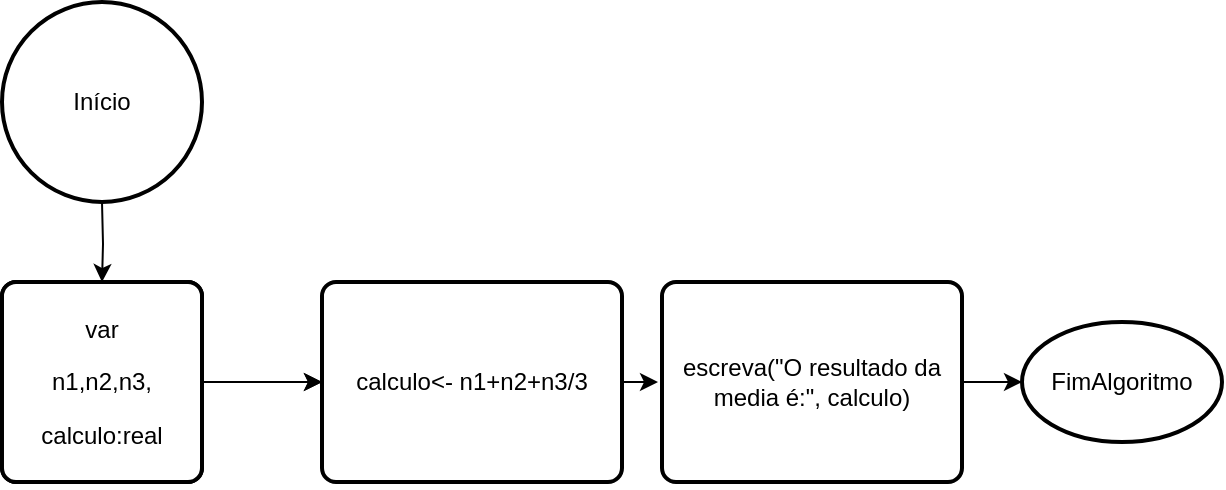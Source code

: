 <mxfile version="21.0.2" type="github">
  <diagram name="Page-1" id="MqcGaYGQvjiWy041YaXb">
    <mxGraphModel dx="1290" dy="573" grid="1" gridSize="10" guides="1" tooltips="1" connect="1" arrows="1" fold="1" page="1" pageScale="1" pageWidth="850" pageHeight="1100" math="0" shadow="0">
      <root>
        <mxCell id="0" />
        <mxCell id="1" parent="0" />
        <mxCell id="euD-RiYPt2kdKfg6M0km-1" style="edgeStyle=orthogonalEdgeStyle;rounded=0;orthogonalLoop=1;jettySize=auto;html=1;exitX=0.5;exitY=1;exitDx=0;exitDy=0;exitPerimeter=0;entryX=0.5;entryY=0;entryDx=0;entryDy=0;" edge="1" parent="1" target="euD-RiYPt2kdKfg6M0km-4">
          <mxGeometry relative="1" as="geometry">
            <mxPoint x="210" y="150" as="sourcePoint" />
          </mxGeometry>
        </mxCell>
        <mxCell id="euD-RiYPt2kdKfg6M0km-2" style="edgeStyle=orthogonalEdgeStyle;rounded=0;orthogonalLoop=1;jettySize=auto;html=1;exitX=1;exitY=0.5;exitDx=0;exitDy=0;" edge="1" parent="1" source="euD-RiYPt2kdKfg6M0km-4" target="euD-RiYPt2kdKfg6M0km-6">
          <mxGeometry relative="1" as="geometry" />
        </mxCell>
        <mxCell id="euD-RiYPt2kdKfg6M0km-3" value="" style="edgeStyle=orthogonalEdgeStyle;rounded=0;orthogonalLoop=1;jettySize=auto;html=1;" edge="1" parent="1" source="euD-RiYPt2kdKfg6M0km-4" target="euD-RiYPt2kdKfg6M0km-6">
          <mxGeometry relative="1" as="geometry" />
        </mxCell>
        <mxCell id="euD-RiYPt2kdKfg6M0km-4" value="&lt;p class=&quot;MsoNormal&quot;&gt;var&lt;/p&gt;&lt;br/&gt;&lt;br/&gt;&lt;p class=&quot;MsoNormal&quot;&gt;calcular:real&lt;/p&gt;" style="rounded=1;whiteSpace=wrap;html=1;absoluteArcSize=1;arcSize=14;strokeWidth=2;" vertex="1" parent="1">
          <mxGeometry x="160" y="190" width="100" height="100" as="geometry" />
        </mxCell>
        <mxCell id="euD-RiYPt2kdKfg6M0km-5" style="edgeStyle=orthogonalEdgeStyle;rounded=0;orthogonalLoop=1;jettySize=auto;html=1;" edge="1" parent="1">
          <mxGeometry relative="1" as="geometry">
            <mxPoint x="488" y="240" as="targetPoint" />
            <mxPoint x="470" y="240" as="sourcePoint" />
          </mxGeometry>
        </mxCell>
        <mxCell id="euD-RiYPt2kdKfg6M0km-6" value="&lt;p class=&quot;MsoNormal&quot;&gt;calculo&amp;lt;- n1+n2+n3/3&lt;/p&gt;" style="rounded=1;whiteSpace=wrap;html=1;absoluteArcSize=1;arcSize=14;strokeWidth=2;" vertex="1" parent="1">
          <mxGeometry x="320" y="190" width="150" height="100" as="geometry" />
        </mxCell>
        <mxCell id="euD-RiYPt2kdKfg6M0km-7" value="FimAlgoritmo" style="strokeWidth=2;html=1;shape=mxgraph.flowchart.start_1;whiteSpace=wrap;" vertex="1" parent="1">
          <mxGeometry x="670" y="210" width="100" height="60" as="geometry" />
        </mxCell>
        <mxCell id="euD-RiYPt2kdKfg6M0km-8" value="Início" style="strokeWidth=2;html=1;shape=mxgraph.flowchart.start_2;whiteSpace=wrap;" vertex="1" parent="1">
          <mxGeometry x="160" y="50" width="100" height="100" as="geometry" />
        </mxCell>
        <mxCell id="euD-RiYPt2kdKfg6M0km-9" value="&lt;p class=&quot;MsoNormal&quot;&gt;var&lt;/p&gt;&lt;p class=&quot;MsoNormal&quot;&gt;n1,n2,n3,&lt;/p&gt;&lt;p class=&quot;MsoNormal&quot;&gt;calculo:real&lt;/p&gt;" style="rounded=1;whiteSpace=wrap;html=1;absoluteArcSize=1;arcSize=14;strokeWidth=2;" vertex="1" parent="1">
          <mxGeometry x="160" y="190" width="100" height="100" as="geometry" />
        </mxCell>
        <mxCell id="euD-RiYPt2kdKfg6M0km-10" style="edgeStyle=orthogonalEdgeStyle;rounded=0;orthogonalLoop=1;jettySize=auto;html=1;exitX=1;exitY=0.5;exitDx=0;exitDy=0;entryX=0;entryY=0.5;entryDx=0;entryDy=0;entryPerimeter=0;" edge="1" parent="1" source="euD-RiYPt2kdKfg6M0km-11" target="euD-RiYPt2kdKfg6M0km-7">
          <mxGeometry relative="1" as="geometry" />
        </mxCell>
        <mxCell id="euD-RiYPt2kdKfg6M0km-11" value="&lt;p class=&quot;MsoNormal&quot;&gt;escreva(&quot;O resultado da media é:&quot;, calculo)&lt;/p&gt;" style="rounded=1;whiteSpace=wrap;html=1;absoluteArcSize=1;arcSize=14;strokeWidth=2;" vertex="1" parent="1">
          <mxGeometry x="490" y="190" width="150" height="100" as="geometry" />
        </mxCell>
      </root>
    </mxGraphModel>
  </diagram>
</mxfile>
